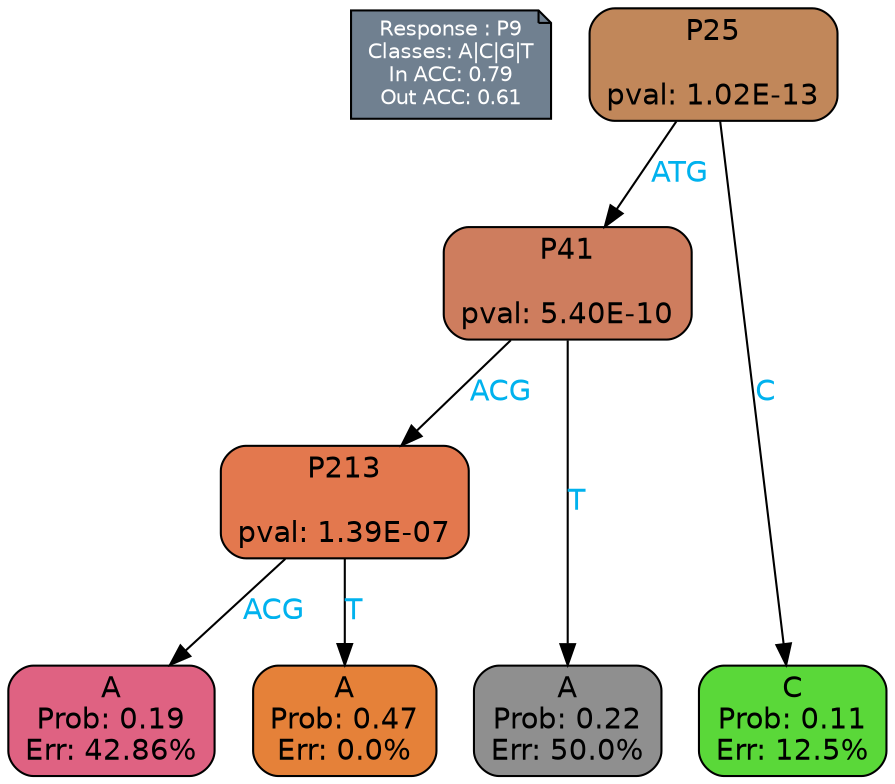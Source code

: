 digraph Tree {
node [shape=box, style="filled, rounded", color="black", fontname=helvetica] ;
graph [ranksep=equally, splines=polylines, bgcolor=transparent, dpi=600] ;
edge [fontname=helvetica] ;
LEGEND [label="Response : P9
Classes: A|C|G|T
In ACC: 0.79
Out ACC: 0.61
",shape=note,align=left,style=filled,fillcolor="slategray",fontcolor="white",fontsize=10];1 [label="P25

pval: 1.02E-13", fillcolor="#c1875a"] ;
2 [label="P41

pval: 5.40E-10", fillcolor="#ce7d5e"] ;
3 [label="P213

pval: 1.39E-07", fillcolor="#e3784e"] ;
4 [label="A
Prob: 0.19
Err: 42.86%", fillcolor="#df6282"] ;
5 [label="A
Prob: 0.47
Err: 0.0%", fillcolor="#e58139"] ;
6 [label="A
Prob: 0.22
Err: 50.0%", fillcolor="#8f8f8f"] ;
7 [label="C
Prob: 0.11
Err: 12.5%", fillcolor="#5ad839"] ;
1 -> 2 [label="ATG",fontcolor=deepskyblue2] ;
1 -> 7 [label="C",fontcolor=deepskyblue2] ;
2 -> 3 [label="ACG",fontcolor=deepskyblue2] ;
2 -> 6 [label="T",fontcolor=deepskyblue2] ;
3 -> 4 [label="ACG",fontcolor=deepskyblue2] ;
3 -> 5 [label="T",fontcolor=deepskyblue2] ;
{rank = same; 4;5;6;7;}{rank = same; LEGEND;1;}}